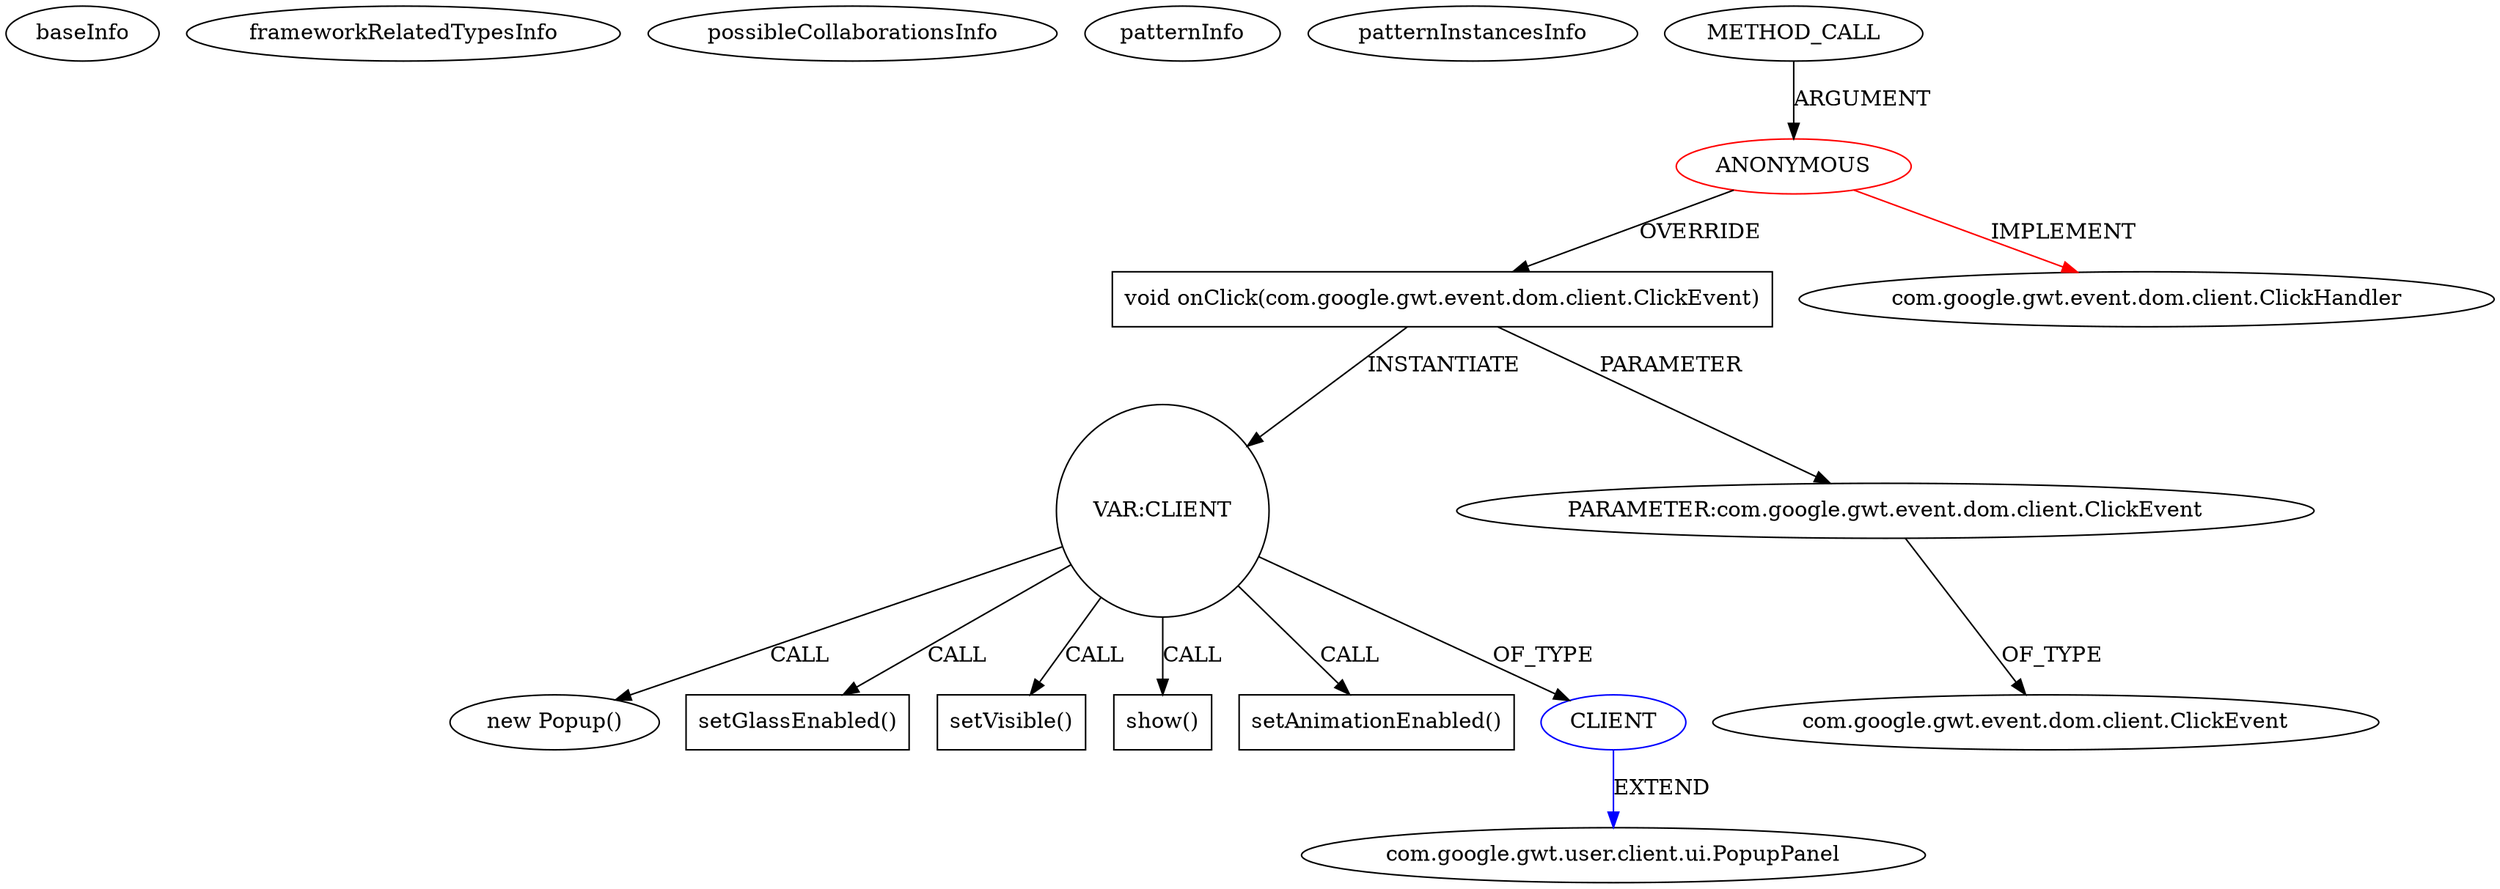 digraph {
baseInfo[graphId=1643,category="pattern",isAnonymous=true,possibleRelation=true]
frameworkRelatedTypesInfo[0="com.google.gwt.event.dom.client.ClickHandler"]
possibleCollaborationsInfo[0="1643~INSTANTIATION-OVERRIDING_METHOD_DECLARATION-~com.google.gwt.event.dom.client.ClickHandler ~com.google.gwt.user.client.ui.PopupPanel ~true~false"]
patternInfo[frequency=2.0,patternRootClient=0]
patternInstancesInfo[0="WSDOT-WSDOT-Search-GWT~/WSDOT-WSDOT-Search-GWT/WSDOT-Search-GWT-master/src/gov/wa/wsdot/search/client/SearchWidget.java~com.google.gwt.user.client.ui.Widget addImage(gov.wa.wsdot.search.shared.Photo)~460",1="WSDOT-WSDOT-Search-GWT~/WSDOT-WSDOT-Search-GWT/WSDOT-Search-GWT-master/src/gov/wa/wsdot/search/client/SearchWidget.java~com.google.gwt.user.client.ui.Widget addAlerts(gov.wa.wsdot.search.shared.HighwayAlertsItem)~459"]
7[label="new Popup()",vertexType="CONSTRUCTOR_CALL",isFrameworkType=false]
8[label="VAR:CLIENT",vertexType="VARIABLE_EXPRESION",isFrameworkType=false,shape=circle]
14[label="setGlassEnabled()",vertexType="INSIDE_CALL",isFrameworkType=false,shape=box]
16[label="setVisible()",vertexType="INSIDE_CALL",isFrameworkType=false,shape=box]
18[label="show()",vertexType="INSIDE_CALL",isFrameworkType=false,shape=box]
12[label="setAnimationEnabled()",vertexType="INSIDE_CALL",isFrameworkType=false,shape=box]
4[label="void onClick(com.google.gwt.event.dom.client.ClickEvent)",vertexType="OVERRIDING_METHOD_DECLARATION",isFrameworkType=false,shape=box]
0[label="ANONYMOUS",vertexType="ROOT_ANONYMOUS_DECLARATION",isFrameworkType=false,color=red]
2[label="METHOD_CALL",vertexType="OUTSIDE_CALL",isFrameworkType=false]
5[label="PARAMETER:com.google.gwt.event.dom.client.ClickEvent",vertexType="PARAMETER_DECLARATION",isFrameworkType=false]
6[label="com.google.gwt.event.dom.client.ClickEvent",vertexType="FRAMEWORK_CLASS_TYPE",isFrameworkType=false]
1[label="com.google.gwt.event.dom.client.ClickHandler",vertexType="FRAMEWORK_INTERFACE_TYPE",isFrameworkType=false]
9[label="CLIENT",vertexType="REFERENCE_CLIENT_CLASS_DECLARATION",isFrameworkType=false,color=blue]
10[label="com.google.gwt.user.client.ui.PopupPanel",vertexType="FRAMEWORK_CLASS_TYPE",isFrameworkType=false]
8->7[label="CALL"]
8->14[label="CALL"]
2->0[label="ARGUMENT"]
0->1[label="IMPLEMENT",color=red]
0->4[label="OVERRIDE"]
4->5[label="PARAMETER"]
8->12[label="CALL"]
5->6[label="OF_TYPE"]
8->18[label="CALL"]
8->9[label="OF_TYPE"]
4->8[label="INSTANTIATE"]
8->16[label="CALL"]
9->10[label="EXTEND",color=blue]
}
